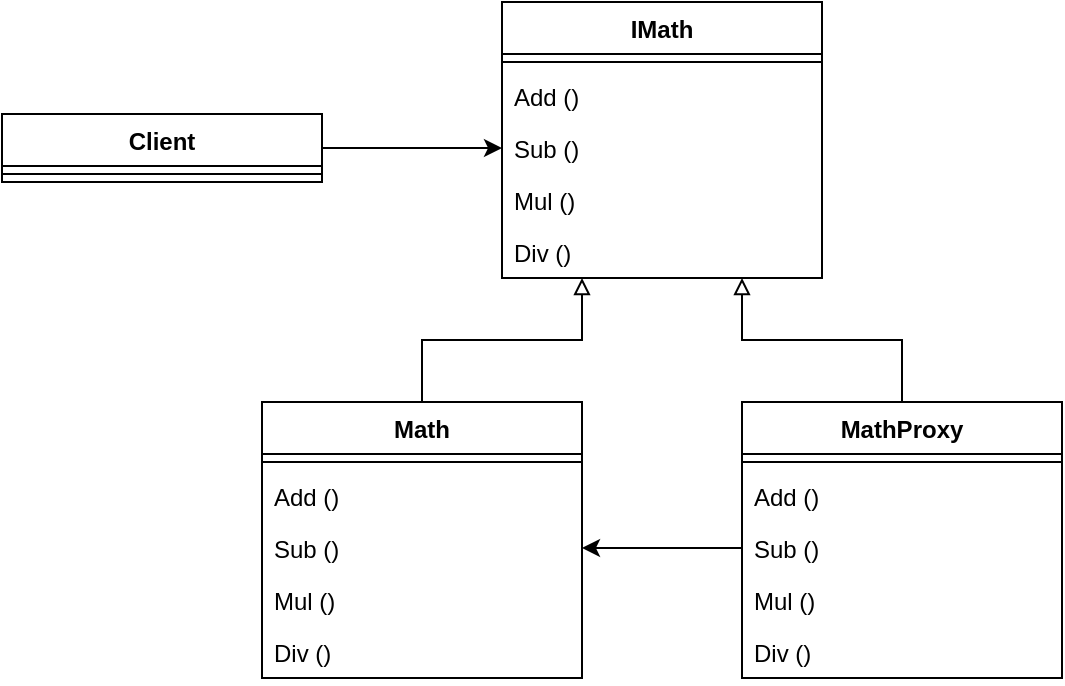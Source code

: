 <mxfile version="22.1.1" type="device">
  <diagram id="C5RBs43oDa-KdzZeNtuy" name="Page-1">
    <mxGraphModel dx="1434" dy="772" grid="1" gridSize="10" guides="1" tooltips="1" connect="1" arrows="1" fold="1" page="1" pageScale="1" pageWidth="827" pageHeight="1169" math="0" shadow="0">
      <root>
        <mxCell id="WIyWlLk6GJQsqaUBKTNV-0" />
        <mxCell id="WIyWlLk6GJQsqaUBKTNV-1" parent="WIyWlLk6GJQsqaUBKTNV-0" />
        <mxCell id="3FCM62ZeZdsMkpgWR2ld-35" style="edgeStyle=orthogonalEdgeStyle;rounded=0;orthogonalLoop=1;jettySize=auto;html=1;" edge="1" parent="WIyWlLk6GJQsqaUBKTNV-1" source="3FCM62ZeZdsMkpgWR2ld-0" target="3FCM62ZeZdsMkpgWR2ld-16">
          <mxGeometry relative="1" as="geometry" />
        </mxCell>
        <mxCell id="3FCM62ZeZdsMkpgWR2ld-0" value="Client" style="swimlane;fontStyle=1;align=center;verticalAlign=top;childLayout=stackLayout;horizontal=1;startSize=26;horizontalStack=0;resizeParent=1;resizeParentMax=0;resizeLast=0;collapsible=1;marginBottom=0;whiteSpace=wrap;html=1;" vertex="1" parent="WIyWlLk6GJQsqaUBKTNV-1">
          <mxGeometry x="150" y="216" width="160" height="34" as="geometry" />
        </mxCell>
        <mxCell id="3FCM62ZeZdsMkpgWR2ld-2" value="" style="line;strokeWidth=1;fillColor=none;align=left;verticalAlign=middle;spacingTop=-1;spacingLeft=3;spacingRight=3;rotatable=0;labelPosition=right;points=[];portConstraint=eastwest;strokeColor=inherit;" vertex="1" parent="3FCM62ZeZdsMkpgWR2ld-0">
          <mxGeometry y="26" width="160" height="8" as="geometry" />
        </mxCell>
        <mxCell id="3FCM62ZeZdsMkpgWR2ld-4" value="IMath" style="swimlane;fontStyle=1;align=center;verticalAlign=top;childLayout=stackLayout;horizontal=1;startSize=26;horizontalStack=0;resizeParent=1;resizeParentMax=0;resizeLast=0;collapsible=1;marginBottom=0;whiteSpace=wrap;html=1;" vertex="1" parent="WIyWlLk6GJQsqaUBKTNV-1">
          <mxGeometry x="400" y="160" width="160" height="138" as="geometry" />
        </mxCell>
        <mxCell id="3FCM62ZeZdsMkpgWR2ld-6" value="" style="line;strokeWidth=1;fillColor=none;align=left;verticalAlign=middle;spacingTop=-1;spacingLeft=3;spacingRight=3;rotatable=0;labelPosition=right;points=[];portConstraint=eastwest;strokeColor=inherit;" vertex="1" parent="3FCM62ZeZdsMkpgWR2ld-4">
          <mxGeometry y="26" width="160" height="8" as="geometry" />
        </mxCell>
        <mxCell id="3FCM62ZeZdsMkpgWR2ld-7" value="Add ()" style="text;strokeColor=none;fillColor=none;align=left;verticalAlign=top;spacingLeft=4;spacingRight=4;overflow=hidden;rotatable=0;points=[[0,0.5],[1,0.5]];portConstraint=eastwest;whiteSpace=wrap;html=1;" vertex="1" parent="3FCM62ZeZdsMkpgWR2ld-4">
          <mxGeometry y="34" width="160" height="26" as="geometry" />
        </mxCell>
        <mxCell id="3FCM62ZeZdsMkpgWR2ld-16" value="Sub ()" style="text;strokeColor=none;fillColor=none;align=left;verticalAlign=top;spacingLeft=4;spacingRight=4;overflow=hidden;rotatable=0;points=[[0,0.5],[1,0.5]];portConstraint=eastwest;whiteSpace=wrap;html=1;" vertex="1" parent="3FCM62ZeZdsMkpgWR2ld-4">
          <mxGeometry y="60" width="160" height="26" as="geometry" />
        </mxCell>
        <mxCell id="3FCM62ZeZdsMkpgWR2ld-17" value="Mul ()" style="text;strokeColor=none;fillColor=none;align=left;verticalAlign=top;spacingLeft=4;spacingRight=4;overflow=hidden;rotatable=0;points=[[0,0.5],[1,0.5]];portConstraint=eastwest;whiteSpace=wrap;html=1;" vertex="1" parent="3FCM62ZeZdsMkpgWR2ld-4">
          <mxGeometry y="86" width="160" height="26" as="geometry" />
        </mxCell>
        <mxCell id="3FCM62ZeZdsMkpgWR2ld-18" value="Div ()" style="text;strokeColor=none;fillColor=none;align=left;verticalAlign=top;spacingLeft=4;spacingRight=4;overflow=hidden;rotatable=0;points=[[0,0.5],[1,0.5]];portConstraint=eastwest;whiteSpace=wrap;html=1;" vertex="1" parent="3FCM62ZeZdsMkpgWR2ld-4">
          <mxGeometry y="112" width="160" height="26" as="geometry" />
        </mxCell>
        <mxCell id="3FCM62ZeZdsMkpgWR2ld-33" style="edgeStyle=orthogonalEdgeStyle;rounded=0;orthogonalLoop=1;jettySize=auto;html=1;endArrow=block;endFill=0;" edge="1" parent="WIyWlLk6GJQsqaUBKTNV-1" source="3FCM62ZeZdsMkpgWR2ld-19" target="3FCM62ZeZdsMkpgWR2ld-4">
          <mxGeometry relative="1" as="geometry">
            <Array as="points">
              <mxPoint x="360" y="329" />
              <mxPoint x="440" y="329" />
            </Array>
          </mxGeometry>
        </mxCell>
        <mxCell id="3FCM62ZeZdsMkpgWR2ld-19" value="Math" style="swimlane;fontStyle=1;align=center;verticalAlign=top;childLayout=stackLayout;horizontal=1;startSize=26;horizontalStack=0;resizeParent=1;resizeParentMax=0;resizeLast=0;collapsible=1;marginBottom=0;whiteSpace=wrap;html=1;" vertex="1" parent="WIyWlLk6GJQsqaUBKTNV-1">
          <mxGeometry x="280" y="360" width="160" height="138" as="geometry" />
        </mxCell>
        <mxCell id="3FCM62ZeZdsMkpgWR2ld-20" value="" style="line;strokeWidth=1;fillColor=none;align=left;verticalAlign=middle;spacingTop=-1;spacingLeft=3;spacingRight=3;rotatable=0;labelPosition=right;points=[];portConstraint=eastwest;strokeColor=inherit;" vertex="1" parent="3FCM62ZeZdsMkpgWR2ld-19">
          <mxGeometry y="26" width="160" height="8" as="geometry" />
        </mxCell>
        <mxCell id="3FCM62ZeZdsMkpgWR2ld-21" value="Add ()" style="text;strokeColor=none;fillColor=none;align=left;verticalAlign=top;spacingLeft=4;spacingRight=4;overflow=hidden;rotatable=0;points=[[0,0.5],[1,0.5]];portConstraint=eastwest;whiteSpace=wrap;html=1;" vertex="1" parent="3FCM62ZeZdsMkpgWR2ld-19">
          <mxGeometry y="34" width="160" height="26" as="geometry" />
        </mxCell>
        <mxCell id="3FCM62ZeZdsMkpgWR2ld-22" value="Sub ()" style="text;strokeColor=none;fillColor=none;align=left;verticalAlign=top;spacingLeft=4;spacingRight=4;overflow=hidden;rotatable=0;points=[[0,0.5],[1,0.5]];portConstraint=eastwest;whiteSpace=wrap;html=1;" vertex="1" parent="3FCM62ZeZdsMkpgWR2ld-19">
          <mxGeometry y="60" width="160" height="26" as="geometry" />
        </mxCell>
        <mxCell id="3FCM62ZeZdsMkpgWR2ld-23" value="Mul ()" style="text;strokeColor=none;fillColor=none;align=left;verticalAlign=top;spacingLeft=4;spacingRight=4;overflow=hidden;rotatable=0;points=[[0,0.5],[1,0.5]];portConstraint=eastwest;whiteSpace=wrap;html=1;" vertex="1" parent="3FCM62ZeZdsMkpgWR2ld-19">
          <mxGeometry y="86" width="160" height="26" as="geometry" />
        </mxCell>
        <mxCell id="3FCM62ZeZdsMkpgWR2ld-24" value="Div ()" style="text;strokeColor=none;fillColor=none;align=left;verticalAlign=top;spacingLeft=4;spacingRight=4;overflow=hidden;rotatable=0;points=[[0,0.5],[1,0.5]];portConstraint=eastwest;whiteSpace=wrap;html=1;" vertex="1" parent="3FCM62ZeZdsMkpgWR2ld-19">
          <mxGeometry y="112" width="160" height="26" as="geometry" />
        </mxCell>
        <mxCell id="3FCM62ZeZdsMkpgWR2ld-34" style="edgeStyle=orthogonalEdgeStyle;rounded=0;orthogonalLoop=1;jettySize=auto;html=1;endArrow=block;endFill=0;" edge="1" parent="WIyWlLk6GJQsqaUBKTNV-1" source="3FCM62ZeZdsMkpgWR2ld-25" target="3FCM62ZeZdsMkpgWR2ld-4">
          <mxGeometry relative="1" as="geometry">
            <Array as="points">
              <mxPoint x="600" y="329" />
              <mxPoint x="520" y="329" />
            </Array>
          </mxGeometry>
        </mxCell>
        <mxCell id="3FCM62ZeZdsMkpgWR2ld-25" value="MathProxy" style="swimlane;fontStyle=1;align=center;verticalAlign=top;childLayout=stackLayout;horizontal=1;startSize=26;horizontalStack=0;resizeParent=1;resizeParentMax=0;resizeLast=0;collapsible=1;marginBottom=0;whiteSpace=wrap;html=1;" vertex="1" parent="WIyWlLk6GJQsqaUBKTNV-1">
          <mxGeometry x="520" y="360" width="160" height="138" as="geometry" />
        </mxCell>
        <mxCell id="3FCM62ZeZdsMkpgWR2ld-26" value="" style="line;strokeWidth=1;fillColor=none;align=left;verticalAlign=middle;spacingTop=-1;spacingLeft=3;spacingRight=3;rotatable=0;labelPosition=right;points=[];portConstraint=eastwest;strokeColor=inherit;" vertex="1" parent="3FCM62ZeZdsMkpgWR2ld-25">
          <mxGeometry y="26" width="160" height="8" as="geometry" />
        </mxCell>
        <mxCell id="3FCM62ZeZdsMkpgWR2ld-27" value="Add ()" style="text;strokeColor=none;fillColor=none;align=left;verticalAlign=top;spacingLeft=4;spacingRight=4;overflow=hidden;rotatable=0;points=[[0,0.5],[1,0.5]];portConstraint=eastwest;whiteSpace=wrap;html=1;" vertex="1" parent="3FCM62ZeZdsMkpgWR2ld-25">
          <mxGeometry y="34" width="160" height="26" as="geometry" />
        </mxCell>
        <mxCell id="3FCM62ZeZdsMkpgWR2ld-28" value="Sub ()" style="text;strokeColor=none;fillColor=none;align=left;verticalAlign=top;spacingLeft=4;spacingRight=4;overflow=hidden;rotatable=0;points=[[0,0.5],[1,0.5]];portConstraint=eastwest;whiteSpace=wrap;html=1;" vertex="1" parent="3FCM62ZeZdsMkpgWR2ld-25">
          <mxGeometry y="60" width="160" height="26" as="geometry" />
        </mxCell>
        <mxCell id="3FCM62ZeZdsMkpgWR2ld-29" value="Mul ()" style="text;strokeColor=none;fillColor=none;align=left;verticalAlign=top;spacingLeft=4;spacingRight=4;overflow=hidden;rotatable=0;points=[[0,0.5],[1,0.5]];portConstraint=eastwest;whiteSpace=wrap;html=1;" vertex="1" parent="3FCM62ZeZdsMkpgWR2ld-25">
          <mxGeometry y="86" width="160" height="26" as="geometry" />
        </mxCell>
        <mxCell id="3FCM62ZeZdsMkpgWR2ld-30" value="Div ()" style="text;strokeColor=none;fillColor=none;align=left;verticalAlign=top;spacingLeft=4;spacingRight=4;overflow=hidden;rotatable=0;points=[[0,0.5],[1,0.5]];portConstraint=eastwest;whiteSpace=wrap;html=1;" vertex="1" parent="3FCM62ZeZdsMkpgWR2ld-25">
          <mxGeometry y="112" width="160" height="26" as="geometry" />
        </mxCell>
        <mxCell id="3FCM62ZeZdsMkpgWR2ld-36" style="edgeStyle=orthogonalEdgeStyle;rounded=0;orthogonalLoop=1;jettySize=auto;html=1;" edge="1" parent="WIyWlLk6GJQsqaUBKTNV-1" source="3FCM62ZeZdsMkpgWR2ld-28" target="3FCM62ZeZdsMkpgWR2ld-22">
          <mxGeometry relative="1" as="geometry" />
        </mxCell>
      </root>
    </mxGraphModel>
  </diagram>
</mxfile>
